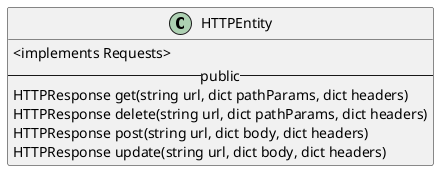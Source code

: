 @startuml
class HTTPEntity  {
  <implements Requests>
  -- public --
  HTTPResponse get(string url, dict pathParams, dict headers)
  HTTPResponse delete(string url, dict pathParams, dict headers)
  HTTPResponse post(string url, dict body, dict headers)
  HTTPResponse update(string url, dict body, dict headers)
}
@enduml

